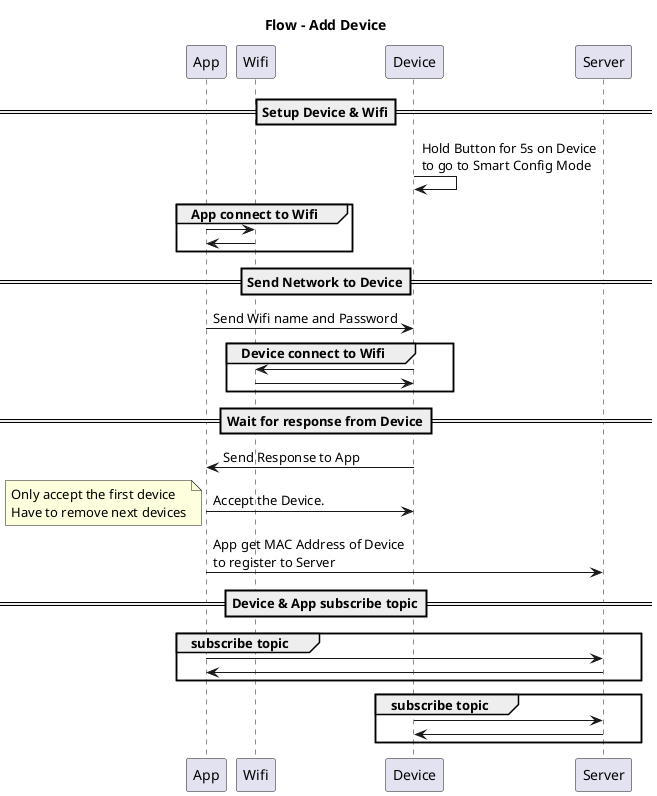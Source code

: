 @startuml
title Flow - Add Device
participant App
participant Wifi
participant Device
participant Server
== Setup Device & Wifi==
Device -> Device: Hold Button for 5s on Device\nto go to Smart Config Mode
group App connect to Wifi
  App -> Wifi:
  App <- Wifi:
end
== Send Network to Device==
App -> Device: Send Wifi name and Password
group Device connect to Wifi
  Device -> Wifi:
  Device <- Wifi:
end
== Wait for response from Device==
Device -> App: Send Response to App
Device <- App: Accept the Device.
note left
  Only accept the first device
  Have to remove next devices
end note
App -> Server: App get MAC Address of Device\nto register to Server
== Device & App subscribe topic==
group subscribe topic
  App -> Server:
  App <- Server:
end

group subscribe topic
  Device -> Server:
  Device <- Server:
end
@enduml